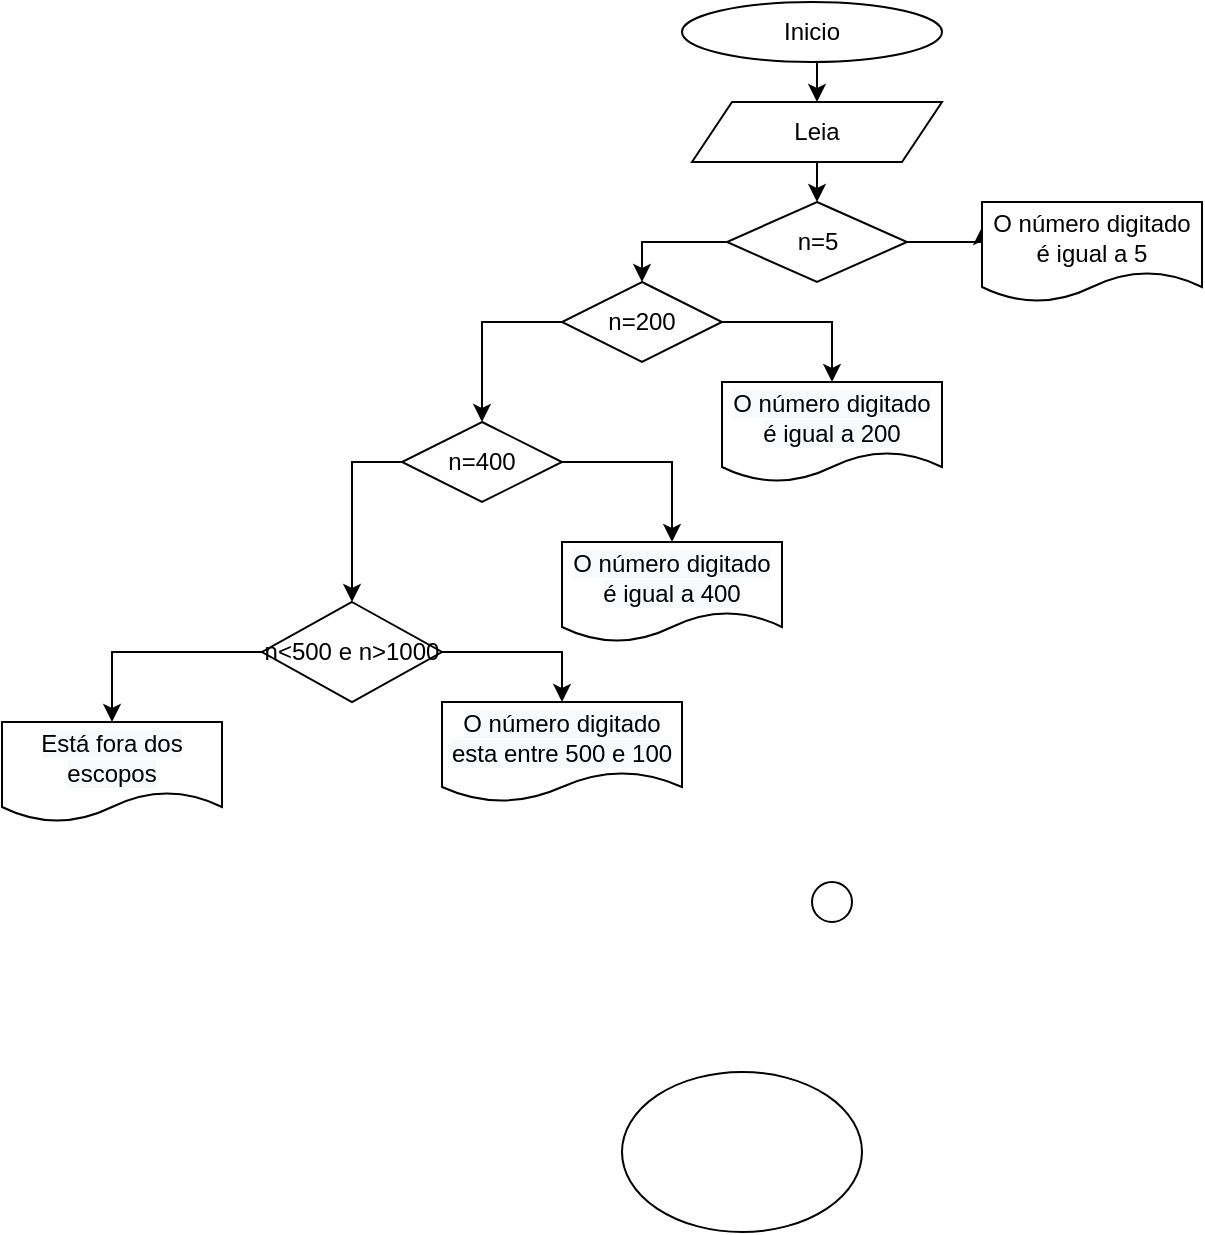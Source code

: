 <mxfile version="14.9.9" type="github"><diagram id="Lw7ue7PQ1qtaMyX8JPYg" name="Page-1"><mxGraphModel dx="486" dy="483" grid="1" gridSize="10" guides="1" tooltips="1" connect="1" arrows="1" fold="1" page="1" pageScale="1" pageWidth="827" pageHeight="1169" math="0" shadow="0"><root><mxCell id="0"/><mxCell id="1" parent="0"/><mxCell id="TzzG6C9LJQsX_WelsvlT-17" style="edgeStyle=orthogonalEdgeStyle;rounded=0;orthogonalLoop=1;jettySize=auto;html=1;exitX=0.5;exitY=1;exitDx=0;exitDy=0;entryX=0.5;entryY=0;entryDx=0;entryDy=0;" edge="1" parent="1" source="TzzG6C9LJQsX_WelsvlT-1" target="TzzG6C9LJQsX_WelsvlT-2"><mxGeometry relative="1" as="geometry"/></mxCell><mxCell id="TzzG6C9LJQsX_WelsvlT-1" value="Inicio" style="ellipse;whiteSpace=wrap;html=1;" vertex="1" parent="1"><mxGeometry x="410" y="50" width="130" height="30" as="geometry"/></mxCell><mxCell id="TzzG6C9LJQsX_WelsvlT-18" style="edgeStyle=orthogonalEdgeStyle;rounded=0;orthogonalLoop=1;jettySize=auto;html=1;exitX=0.5;exitY=1;exitDx=0;exitDy=0;entryX=0.5;entryY=0;entryDx=0;entryDy=0;" edge="1" parent="1" source="TzzG6C9LJQsX_WelsvlT-2" target="TzzG6C9LJQsX_WelsvlT-3"><mxGeometry relative="1" as="geometry"/></mxCell><mxCell id="TzzG6C9LJQsX_WelsvlT-2" value="Leia" style="shape=parallelogram;perimeter=parallelogramPerimeter;whiteSpace=wrap;html=1;fixedSize=1;" vertex="1" parent="1"><mxGeometry x="415" y="100" width="125" height="30" as="geometry"/></mxCell><mxCell id="TzzG6C9LJQsX_WelsvlT-19" style="edgeStyle=orthogonalEdgeStyle;rounded=0;orthogonalLoop=1;jettySize=auto;html=1;exitX=1;exitY=0.5;exitDx=0;exitDy=0;entryX=0;entryY=0.25;entryDx=0;entryDy=0;" edge="1" parent="1" source="TzzG6C9LJQsX_WelsvlT-3" target="TzzG6C9LJQsX_WelsvlT-4"><mxGeometry relative="1" as="geometry"/></mxCell><mxCell id="TzzG6C9LJQsX_WelsvlT-21" style="edgeStyle=orthogonalEdgeStyle;rounded=0;orthogonalLoop=1;jettySize=auto;html=1;exitX=0;exitY=0.5;exitDx=0;exitDy=0;entryX=0.5;entryY=0;entryDx=0;entryDy=0;" edge="1" parent="1" source="TzzG6C9LJQsX_WelsvlT-3" target="TzzG6C9LJQsX_WelsvlT-5"><mxGeometry relative="1" as="geometry"/></mxCell><mxCell id="TzzG6C9LJQsX_WelsvlT-3" value="n=5" style="rhombus;whiteSpace=wrap;html=1;" vertex="1" parent="1"><mxGeometry x="432.5" y="150" width="90" height="40" as="geometry"/></mxCell><mxCell id="TzzG6C9LJQsX_WelsvlT-4" value="O número digitado é igual a 5" style="shape=document;whiteSpace=wrap;html=1;boundedLbl=1;" vertex="1" parent="1"><mxGeometry x="560" y="150" width="110" height="50" as="geometry"/></mxCell><mxCell id="TzzG6C9LJQsX_WelsvlT-22" style="edgeStyle=orthogonalEdgeStyle;rounded=0;orthogonalLoop=1;jettySize=auto;html=1;exitX=0;exitY=0.5;exitDx=0;exitDy=0;" edge="1" parent="1" source="TzzG6C9LJQsX_WelsvlT-5" target="TzzG6C9LJQsX_WelsvlT-7"><mxGeometry relative="1" as="geometry"/></mxCell><mxCell id="TzzG6C9LJQsX_WelsvlT-25" style="edgeStyle=orthogonalEdgeStyle;rounded=0;orthogonalLoop=1;jettySize=auto;html=1;exitX=1;exitY=0.5;exitDx=0;exitDy=0;entryX=0.5;entryY=0;entryDx=0;entryDy=0;" edge="1" parent="1" source="TzzG6C9LJQsX_WelsvlT-5" target="TzzG6C9LJQsX_WelsvlT-6"><mxGeometry relative="1" as="geometry"/></mxCell><mxCell id="TzzG6C9LJQsX_WelsvlT-5" value="n=200" style="rhombus;whiteSpace=wrap;html=1;" vertex="1" parent="1"><mxGeometry x="350" y="190" width="80" height="40" as="geometry"/></mxCell><mxCell id="TzzG6C9LJQsX_WelsvlT-6" value="&lt;span style=&quot;color: rgb(0 , 0 , 0) ; font-family: &amp;#34;helvetica&amp;#34; ; font-size: 12px ; font-style: normal ; font-weight: 400 ; letter-spacing: normal ; text-align: center ; text-indent: 0px ; text-transform: none ; word-spacing: 0px ; background-color: rgb(248 , 249 , 250) ; display: inline ; float: none&quot;&gt;O número digitado é igual a 200&lt;/span&gt;" style="shape=document;whiteSpace=wrap;html=1;boundedLbl=1;" vertex="1" parent="1"><mxGeometry x="430" y="240" width="110" height="50" as="geometry"/></mxCell><mxCell id="TzzG6C9LJQsX_WelsvlT-23" style="edgeStyle=orthogonalEdgeStyle;rounded=0;orthogonalLoop=1;jettySize=auto;html=1;exitX=0;exitY=0.5;exitDx=0;exitDy=0;entryX=0.5;entryY=0;entryDx=0;entryDy=0;" edge="1" parent="1" source="TzzG6C9LJQsX_WelsvlT-7" target="TzzG6C9LJQsX_WelsvlT-10"><mxGeometry relative="1" as="geometry"/></mxCell><mxCell id="TzzG6C9LJQsX_WelsvlT-26" style="edgeStyle=orthogonalEdgeStyle;rounded=0;orthogonalLoop=1;jettySize=auto;html=1;exitX=1;exitY=0.5;exitDx=0;exitDy=0;entryX=0.5;entryY=0;entryDx=0;entryDy=0;" edge="1" parent="1" source="TzzG6C9LJQsX_WelsvlT-7" target="TzzG6C9LJQsX_WelsvlT-9"><mxGeometry relative="1" as="geometry"/></mxCell><mxCell id="TzzG6C9LJQsX_WelsvlT-7" value="n=400" style="rhombus;whiteSpace=wrap;html=1;" vertex="1" parent="1"><mxGeometry x="270" y="260" width="80" height="40" as="geometry"/></mxCell><mxCell id="TzzG6C9LJQsX_WelsvlT-9" value="&lt;span style=&quot;color: rgb(0 , 0 , 0) ; font-family: &amp;#34;helvetica&amp;#34; ; font-size: 12px ; font-style: normal ; font-weight: 400 ; letter-spacing: normal ; text-align: center ; text-indent: 0px ; text-transform: none ; word-spacing: 0px ; background-color: rgb(248 , 249 , 250) ; display: inline ; float: none&quot;&gt;O número digitado é igual a 400&lt;/span&gt;" style="shape=document;whiteSpace=wrap;html=1;boundedLbl=1;" vertex="1" parent="1"><mxGeometry x="350" y="320" width="110" height="50" as="geometry"/></mxCell><mxCell id="TzzG6C9LJQsX_WelsvlT-24" style="edgeStyle=orthogonalEdgeStyle;rounded=0;orthogonalLoop=1;jettySize=auto;html=1;exitX=0;exitY=0.5;exitDx=0;exitDy=0;" edge="1" parent="1" source="TzzG6C9LJQsX_WelsvlT-10" target="TzzG6C9LJQsX_WelsvlT-14"><mxGeometry relative="1" as="geometry"/></mxCell><mxCell id="TzzG6C9LJQsX_WelsvlT-27" style="edgeStyle=orthogonalEdgeStyle;rounded=0;orthogonalLoop=1;jettySize=auto;html=1;exitX=1;exitY=0.5;exitDx=0;exitDy=0;entryX=0.5;entryY=0;entryDx=0;entryDy=0;" edge="1" parent="1" source="TzzG6C9LJQsX_WelsvlT-10" target="TzzG6C9LJQsX_WelsvlT-12"><mxGeometry relative="1" as="geometry"/></mxCell><mxCell id="TzzG6C9LJQsX_WelsvlT-10" value="n&amp;lt;500 e n&amp;gt;1000" style="rhombus;whiteSpace=wrap;html=1;" vertex="1" parent="1"><mxGeometry x="200" y="350" width="90" height="50" as="geometry"/></mxCell><mxCell id="TzzG6C9LJQsX_WelsvlT-12" value="&lt;span style=&quot;color: rgb(0 , 0 , 0) ; font-family: &amp;#34;helvetica&amp;#34; ; font-size: 12px ; font-style: normal ; font-weight: 400 ; letter-spacing: normal ; text-align: center ; text-indent: 0px ; text-transform: none ; word-spacing: 0px ; background-color: rgb(248 , 249 , 250) ; display: inline ; float: none&quot;&gt;O número digitado esta entre 500 e 100&lt;/span&gt;" style="shape=document;whiteSpace=wrap;html=1;boundedLbl=1;" vertex="1" parent="1"><mxGeometry x="290" y="400" width="120" height="50" as="geometry"/></mxCell><mxCell id="TzzG6C9LJQsX_WelsvlT-14" value="&lt;span style=&quot;color: rgb(0 , 0 , 0) ; font-family: &amp;#34;helvetica&amp;#34; ; font-size: 12px ; font-style: normal ; font-weight: 400 ; letter-spacing: normal ; text-align: center ; text-indent: 0px ; text-transform: none ; word-spacing: 0px ; background-color: rgb(248 , 249 , 250) ; display: inline ; float: none&quot;&gt;Está fora dos escopos&lt;/span&gt;" style="shape=document;whiteSpace=wrap;html=1;boundedLbl=1;" vertex="1" parent="1"><mxGeometry x="70" y="410" width="110" height="50" as="geometry"/></mxCell><mxCell id="TzzG6C9LJQsX_WelsvlT-15" value="" style="ellipse;whiteSpace=wrap;html=1;" vertex="1" parent="1"><mxGeometry x="380" y="585" width="120" height="80" as="geometry"/></mxCell><mxCell id="TzzG6C9LJQsX_WelsvlT-16" value="" style="ellipse;whiteSpace=wrap;html=1;aspect=fixed;" vertex="1" parent="1"><mxGeometry x="475" y="490" width="20" height="20" as="geometry"/></mxCell></root></mxGraphModel></diagram></mxfile>